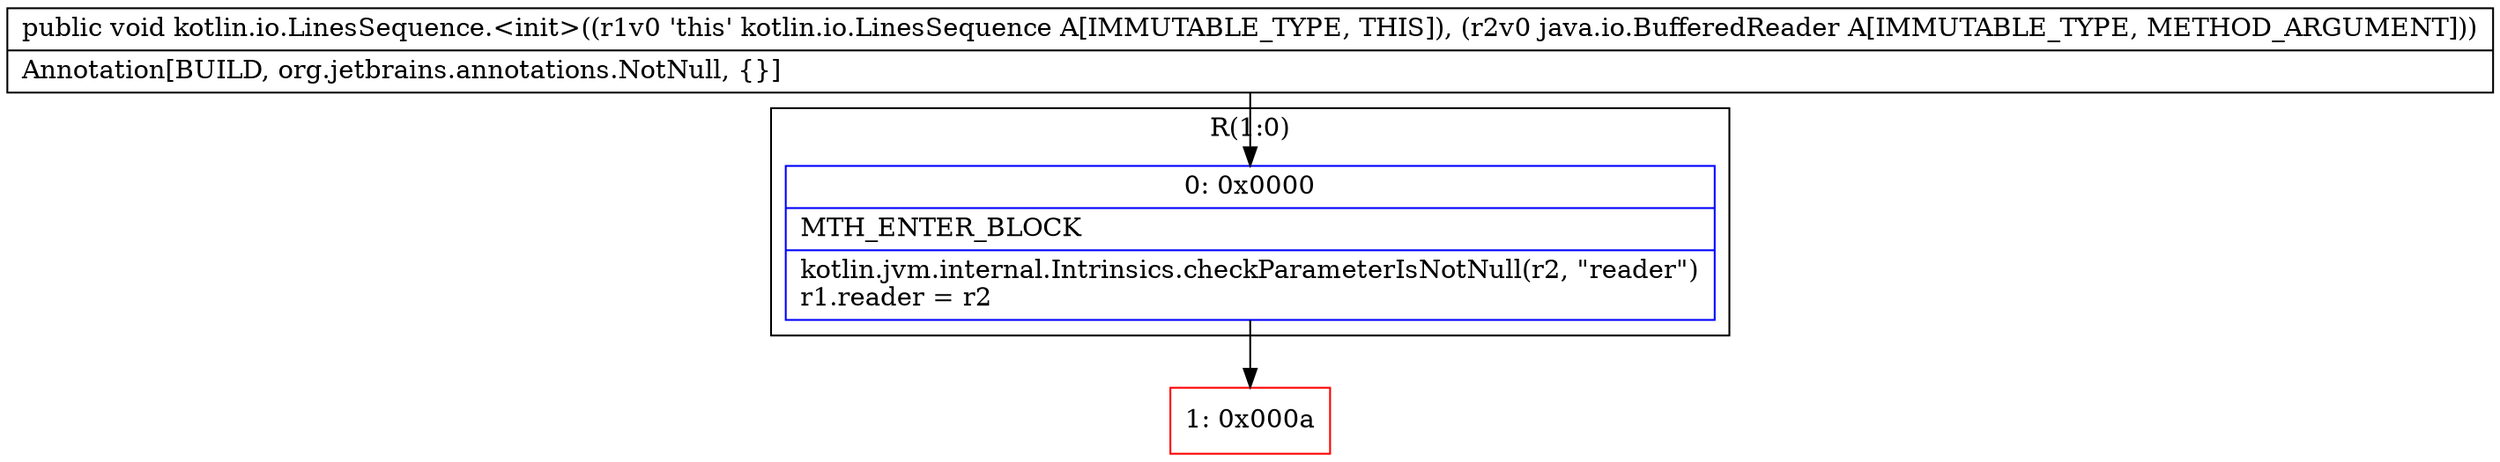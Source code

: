 digraph "CFG forkotlin.io.LinesSequence.\<init\>(Ljava\/io\/BufferedReader;)V" {
subgraph cluster_Region_129080778 {
label = "R(1:0)";
node [shape=record,color=blue];
Node_0 [shape=record,label="{0\:\ 0x0000|MTH_ENTER_BLOCK\l|kotlin.jvm.internal.Intrinsics.checkParameterIsNotNull(r2, \"reader\")\lr1.reader = r2\l}"];
}
Node_1 [shape=record,color=red,label="{1\:\ 0x000a}"];
MethodNode[shape=record,label="{public void kotlin.io.LinesSequence.\<init\>((r1v0 'this' kotlin.io.LinesSequence A[IMMUTABLE_TYPE, THIS]), (r2v0 java.io.BufferedReader A[IMMUTABLE_TYPE, METHOD_ARGUMENT]))  | Annotation[BUILD, org.jetbrains.annotations.NotNull, \{\}]\l}"];
MethodNode -> Node_0;
Node_0 -> Node_1;
}

